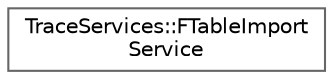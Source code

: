 digraph "Graphical Class Hierarchy"
{
 // INTERACTIVE_SVG=YES
 // LATEX_PDF_SIZE
  bgcolor="transparent";
  edge [fontname=Helvetica,fontsize=10,labelfontname=Helvetica,labelfontsize=10];
  node [fontname=Helvetica,fontsize=10,shape=box,height=0.2,width=0.4];
  rankdir="LR";
  Node0 [id="Node000000",label="TraceServices::FTableImport\lService",height=0.2,width=0.4,color="grey40", fillcolor="white", style="filled",URL="$de/d9d/classTraceServices_1_1FTableImportService.html",tooltip=" "];
}
